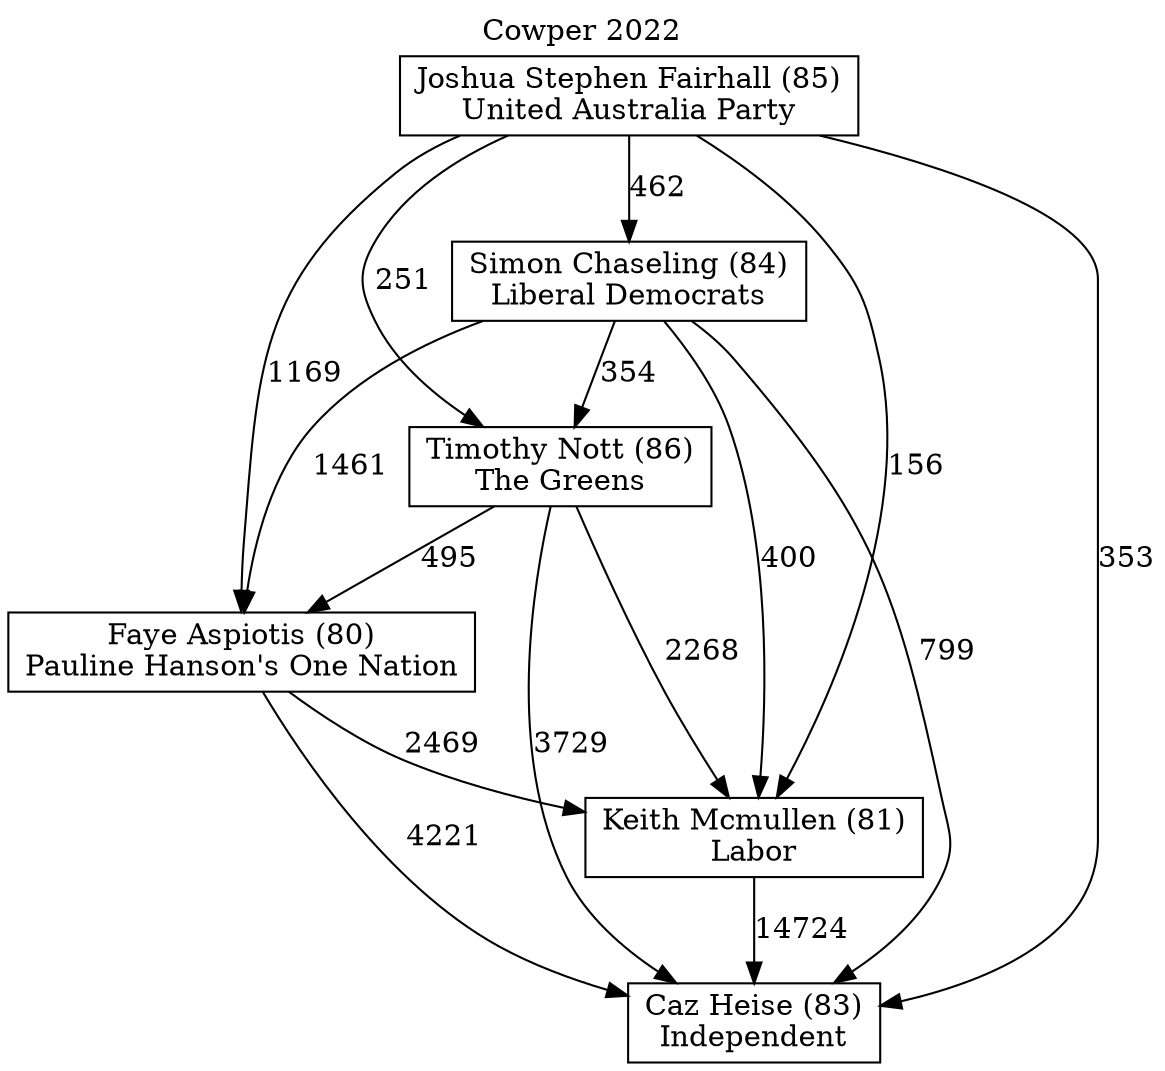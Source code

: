 // House preference flow
digraph "Caz Heise (83)_Cowper_2022" {
	graph [label="Cowper 2022" labelloc=t mclimit=10]
	node [shape=box]
	"Keith Mcmullen (81)" [label="Keith Mcmullen (81)
Labor"]
	"Faye Aspiotis (80)" [label="Faye Aspiotis (80)
Pauline Hanson's One Nation"]
	"Joshua Stephen Fairhall (85)" [label="Joshua Stephen Fairhall (85)
United Australia Party"]
	"Timothy Nott (86)" [label="Timothy Nott (86)
The Greens"]
	"Caz Heise (83)" [label="Caz Heise (83)
Independent"]
	"Simon Chaseling (84)" [label="Simon Chaseling (84)
Liberal Democrats"]
	"Faye Aspiotis (80)" -> "Keith Mcmullen (81)" [label=2469]
	"Joshua Stephen Fairhall (85)" -> "Timothy Nott (86)" [label=251]
	"Simon Chaseling (84)" -> "Timothy Nott (86)" [label=354]
	"Joshua Stephen Fairhall (85)" -> "Keith Mcmullen (81)" [label=156]
	"Joshua Stephen Fairhall (85)" -> "Simon Chaseling (84)" [label=462]
	"Simon Chaseling (84)" -> "Caz Heise (83)" [label=799]
	"Faye Aspiotis (80)" -> "Caz Heise (83)" [label=4221]
	"Simon Chaseling (84)" -> "Keith Mcmullen (81)" [label=400]
	"Simon Chaseling (84)" -> "Faye Aspiotis (80)" [label=1461]
	"Timothy Nott (86)" -> "Keith Mcmullen (81)" [label=2268]
	"Timothy Nott (86)" -> "Caz Heise (83)" [label=3729]
	"Timothy Nott (86)" -> "Faye Aspiotis (80)" [label=495]
	"Joshua Stephen Fairhall (85)" -> "Faye Aspiotis (80)" [label=1169]
	"Joshua Stephen Fairhall (85)" -> "Caz Heise (83)" [label=353]
	"Keith Mcmullen (81)" -> "Caz Heise (83)" [label=14724]
}
